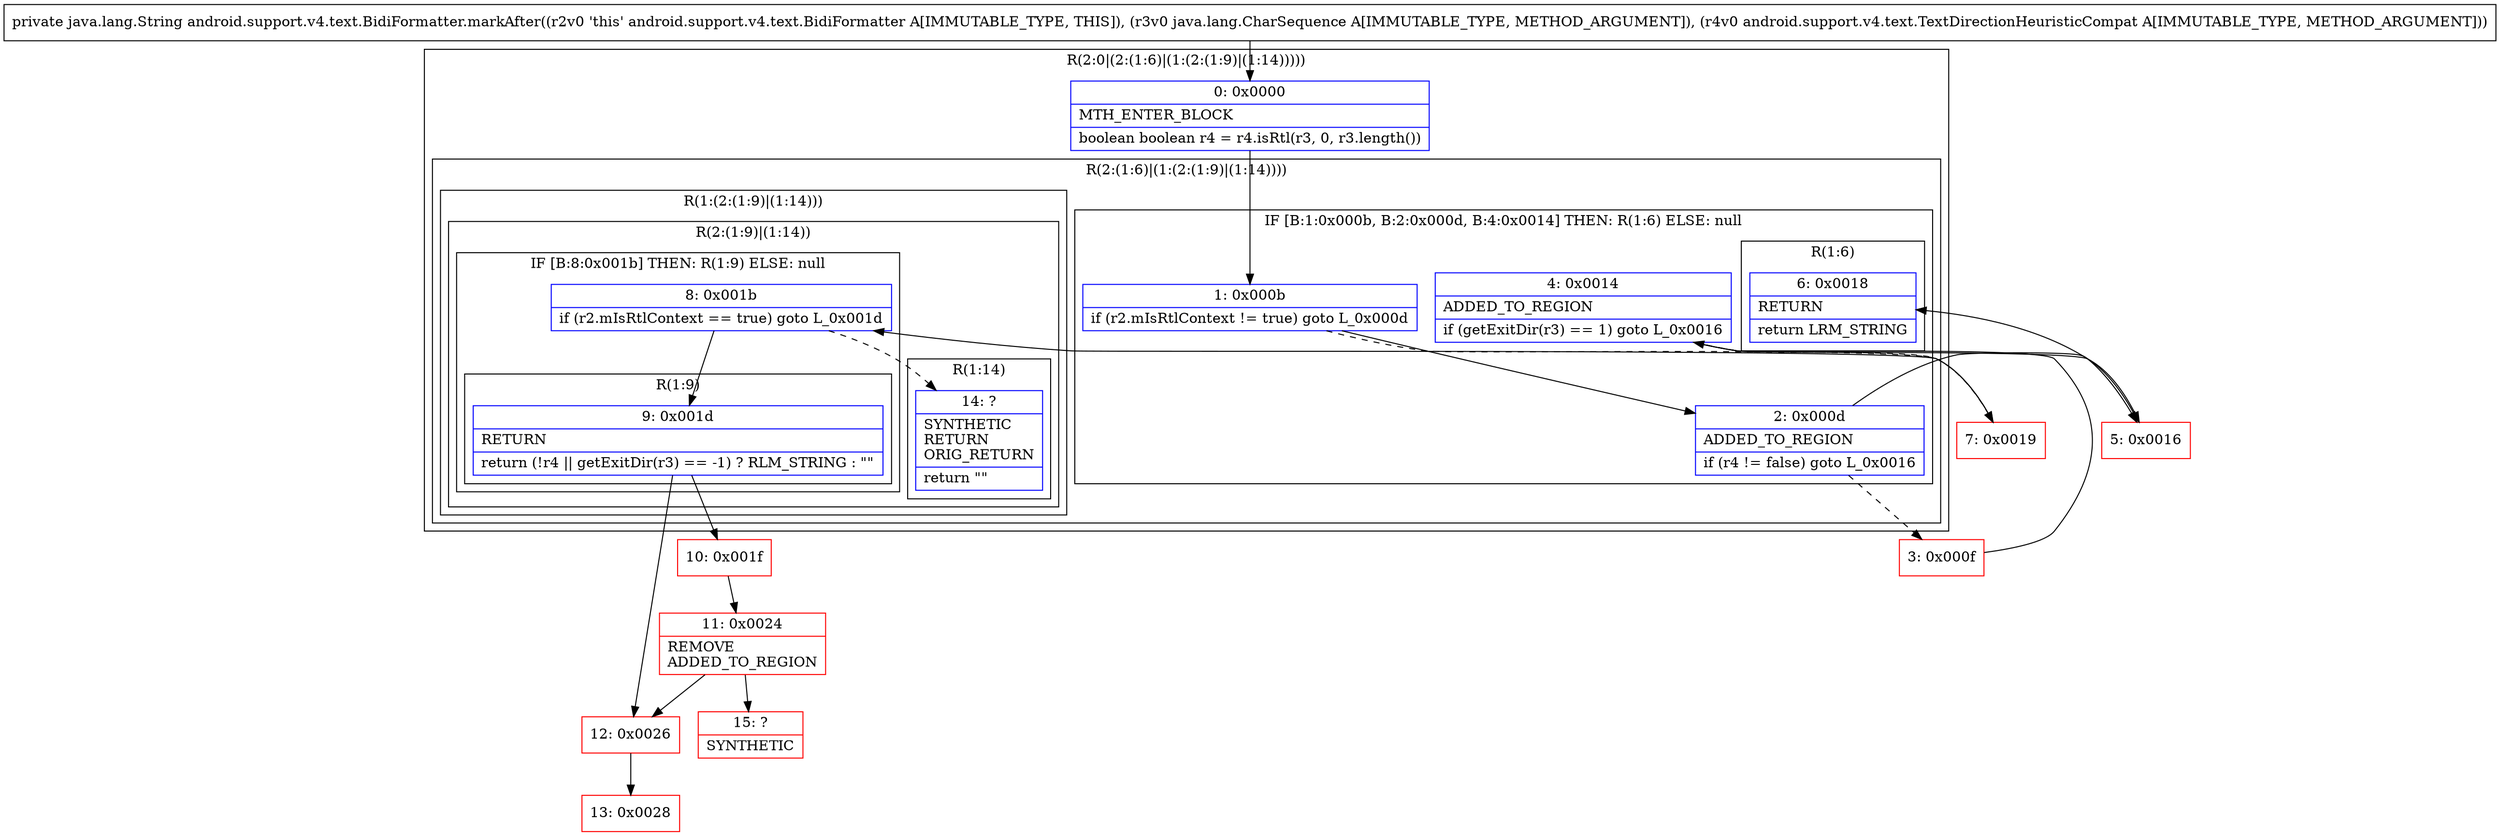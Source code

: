 digraph "CFG forandroid.support.v4.text.BidiFormatter.markAfter(Ljava\/lang\/CharSequence;Landroid\/support\/v4\/text\/TextDirectionHeuristicCompat;)Ljava\/lang\/String;" {
subgraph cluster_Region_1695331149 {
label = "R(2:0|(2:(1:6)|(1:(2:(1:9)|(1:14)))))";
node [shape=record,color=blue];
Node_0 [shape=record,label="{0\:\ 0x0000|MTH_ENTER_BLOCK\l|boolean boolean r4 = r4.isRtl(r3, 0, r3.length())\l}"];
subgraph cluster_Region_551176455 {
label = "R(2:(1:6)|(1:(2:(1:9)|(1:14))))";
node [shape=record,color=blue];
subgraph cluster_IfRegion_663921643 {
label = "IF [B:1:0x000b, B:2:0x000d, B:4:0x0014] THEN: R(1:6) ELSE: null";
node [shape=record,color=blue];
Node_1 [shape=record,label="{1\:\ 0x000b|if (r2.mIsRtlContext != true) goto L_0x000d\l}"];
Node_2 [shape=record,label="{2\:\ 0x000d|ADDED_TO_REGION\l|if (r4 != false) goto L_0x0016\l}"];
Node_4 [shape=record,label="{4\:\ 0x0014|ADDED_TO_REGION\l|if (getExitDir(r3) == 1) goto L_0x0016\l}"];
subgraph cluster_Region_1289707140 {
label = "R(1:6)";
node [shape=record,color=blue];
Node_6 [shape=record,label="{6\:\ 0x0018|RETURN\l|return LRM_STRING\l}"];
}
}
subgraph cluster_Region_1977761773 {
label = "R(1:(2:(1:9)|(1:14)))";
node [shape=record,color=blue];
subgraph cluster_Region_648627925 {
label = "R(2:(1:9)|(1:14))";
node [shape=record,color=blue];
subgraph cluster_IfRegion_1414111606 {
label = "IF [B:8:0x001b] THEN: R(1:9) ELSE: null";
node [shape=record,color=blue];
Node_8 [shape=record,label="{8\:\ 0x001b|if (r2.mIsRtlContext == true) goto L_0x001d\l}"];
subgraph cluster_Region_1915397947 {
label = "R(1:9)";
node [shape=record,color=blue];
Node_9 [shape=record,label="{9\:\ 0x001d|RETURN\l|return (!r4 \|\| getExitDir(r3) == \-1) ? RLM_STRING : \"\"\l}"];
}
}
subgraph cluster_Region_1658125829 {
label = "R(1:14)";
node [shape=record,color=blue];
Node_14 [shape=record,label="{14\:\ ?|SYNTHETIC\lRETURN\lORIG_RETURN\l|return \"\"\l}"];
}
}
}
}
}
Node_3 [shape=record,color=red,label="{3\:\ 0x000f}"];
Node_5 [shape=record,color=red,label="{5\:\ 0x0016}"];
Node_7 [shape=record,color=red,label="{7\:\ 0x0019}"];
Node_10 [shape=record,color=red,label="{10\:\ 0x001f}"];
Node_11 [shape=record,color=red,label="{11\:\ 0x0024|REMOVE\lADDED_TO_REGION\l}"];
Node_12 [shape=record,color=red,label="{12\:\ 0x0026}"];
Node_13 [shape=record,color=red,label="{13\:\ 0x0028}"];
Node_15 [shape=record,color=red,label="{15\:\ ?|SYNTHETIC\l}"];
MethodNode[shape=record,label="{private java.lang.String android.support.v4.text.BidiFormatter.markAfter((r2v0 'this' android.support.v4.text.BidiFormatter A[IMMUTABLE_TYPE, THIS]), (r3v0 java.lang.CharSequence A[IMMUTABLE_TYPE, METHOD_ARGUMENT]), (r4v0 android.support.v4.text.TextDirectionHeuristicCompat A[IMMUTABLE_TYPE, METHOD_ARGUMENT])) }"];
MethodNode -> Node_0;
Node_0 -> Node_1;
Node_1 -> Node_2;
Node_1 -> Node_7[style=dashed];
Node_2 -> Node_3[style=dashed];
Node_2 -> Node_5;
Node_4 -> Node_5;
Node_4 -> Node_7[style=dashed];
Node_8 -> Node_9;
Node_8 -> Node_14[style=dashed];
Node_9 -> Node_10;
Node_9 -> Node_12;
Node_3 -> Node_4;
Node_5 -> Node_6;
Node_7 -> Node_8;
Node_10 -> Node_11;
Node_11 -> Node_12;
Node_11 -> Node_15;
Node_12 -> Node_13;
}

